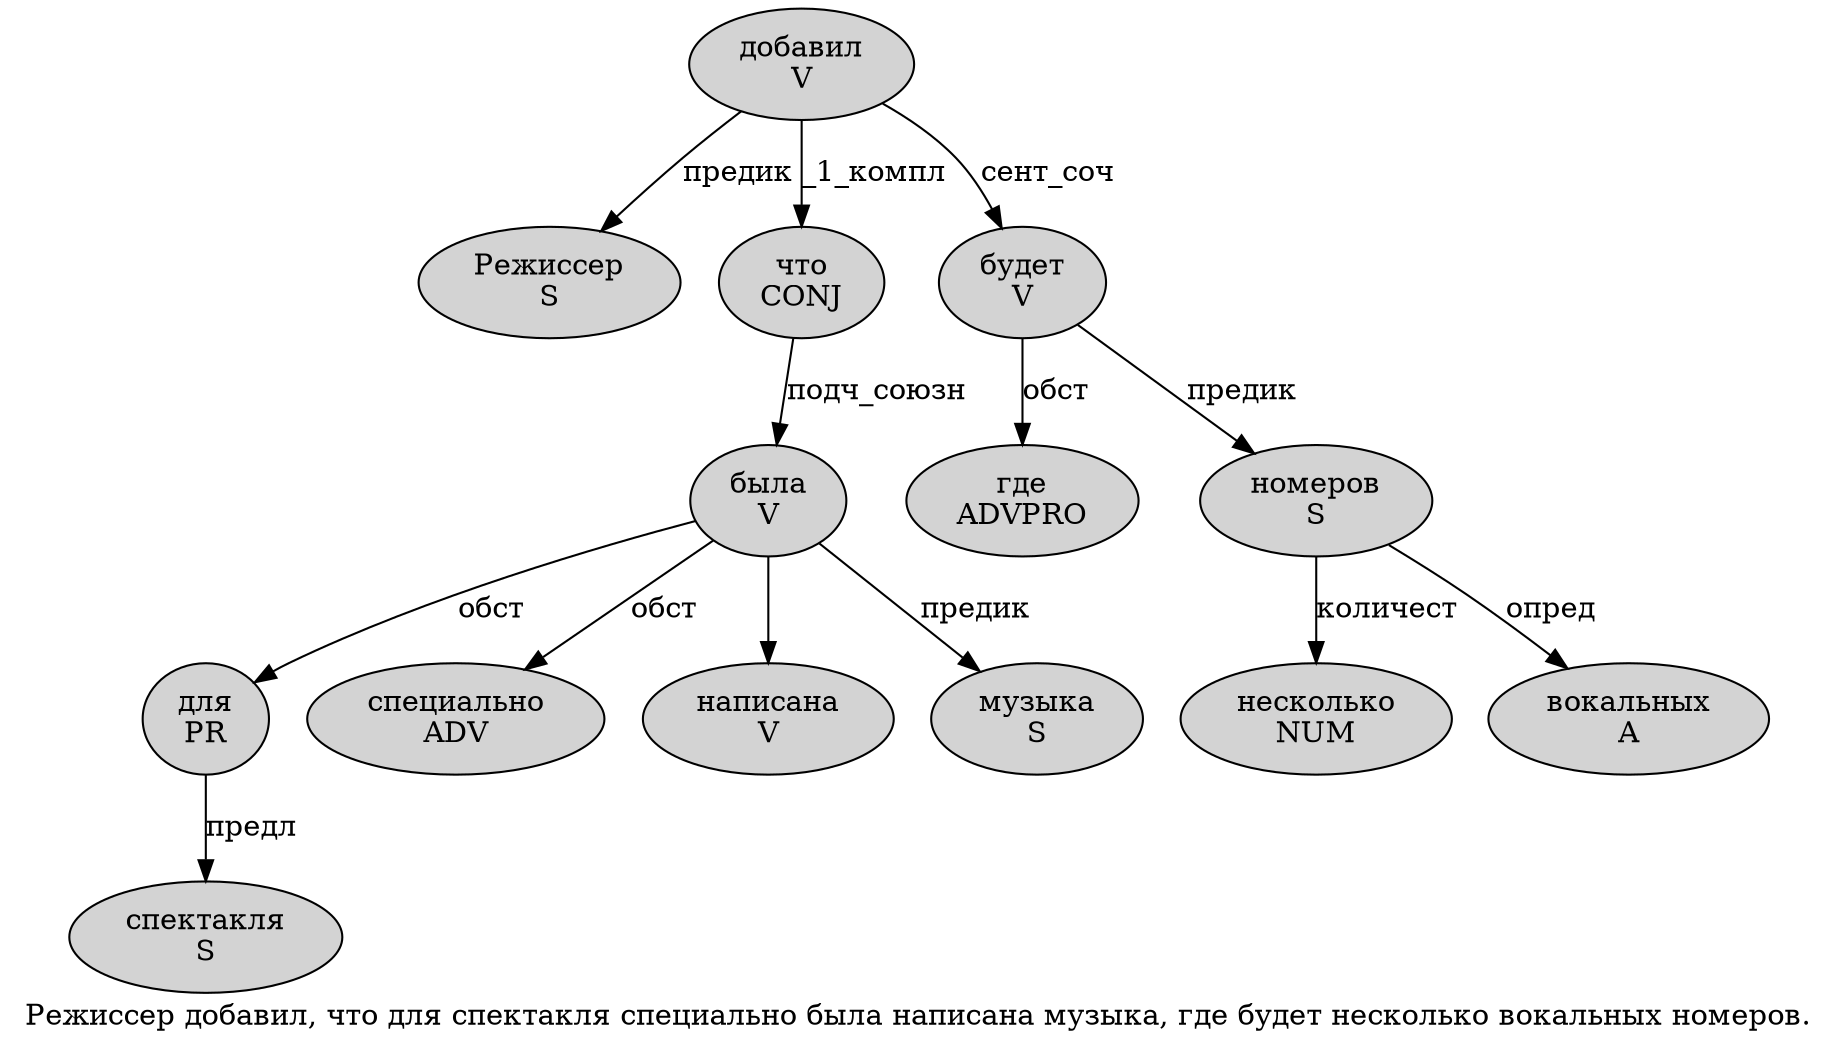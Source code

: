 digraph SENTENCE_668 {
	graph [label="Режиссер добавил, что для спектакля специально была написана музыка, где будет несколько вокальных номеров."]
	node [style=filled]
		0 [label="Режиссер
S" color="" fillcolor=lightgray penwidth=1 shape=ellipse]
		1 [label="добавил
V" color="" fillcolor=lightgray penwidth=1 shape=ellipse]
		3 [label="что
CONJ" color="" fillcolor=lightgray penwidth=1 shape=ellipse]
		4 [label="для
PR" color="" fillcolor=lightgray penwidth=1 shape=ellipse]
		5 [label="спектакля
S" color="" fillcolor=lightgray penwidth=1 shape=ellipse]
		6 [label="специально
ADV" color="" fillcolor=lightgray penwidth=1 shape=ellipse]
		7 [label="была
V" color="" fillcolor=lightgray penwidth=1 shape=ellipse]
		8 [label="написана
V" color="" fillcolor=lightgray penwidth=1 shape=ellipse]
		9 [label="музыка
S" color="" fillcolor=lightgray penwidth=1 shape=ellipse]
		11 [label="где
ADVPRO" color="" fillcolor=lightgray penwidth=1 shape=ellipse]
		12 [label="будет
V" color="" fillcolor=lightgray penwidth=1 shape=ellipse]
		13 [label="несколько
NUM" color="" fillcolor=lightgray penwidth=1 shape=ellipse]
		14 [label="вокальных
A" color="" fillcolor=lightgray penwidth=1 shape=ellipse]
		15 [label="номеров
S" color="" fillcolor=lightgray penwidth=1 shape=ellipse]
			3 -> 7 [label="подч_союзн"]
			4 -> 5 [label="предл"]
			1 -> 0 [label="предик"]
			1 -> 3 [label="_1_компл"]
			1 -> 12 [label="сент_соч"]
			12 -> 11 [label="обст"]
			12 -> 15 [label="предик"]
			7 -> 4 [label="обст"]
			7 -> 6 [label="обст"]
			7 -> 8
			7 -> 9 [label="предик"]
			15 -> 13 [label="количест"]
			15 -> 14 [label="опред"]
}